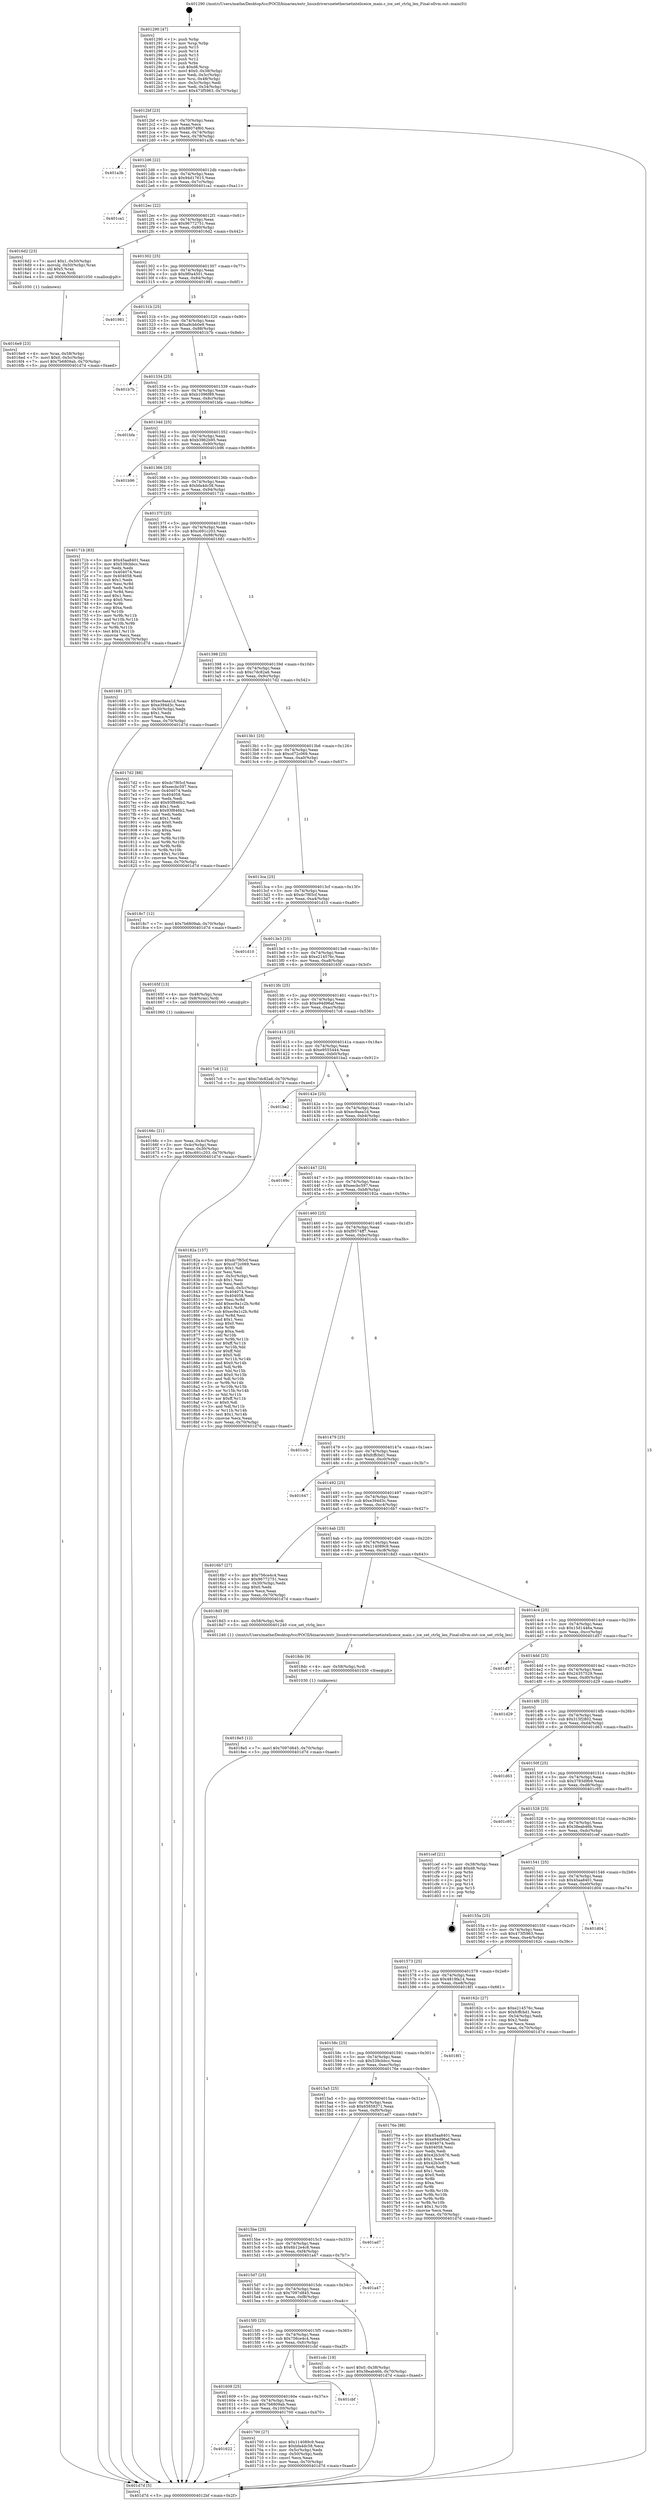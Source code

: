 digraph "0x401290" {
  label = "0x401290 (/mnt/c/Users/mathe/Desktop/tcc/POCII/binaries/extr_linuxdriversnetethernetinteliceice_main.c_ice_set_ctrlq_len_Final-ollvm.out::main(0))"
  labelloc = "t"
  node[shape=record]

  Entry [label="",width=0.3,height=0.3,shape=circle,fillcolor=black,style=filled]
  "0x4012bf" [label="{
     0x4012bf [23]\l
     | [instrs]\l
     &nbsp;&nbsp;0x4012bf \<+3\>: mov -0x70(%rbp),%eax\l
     &nbsp;&nbsp;0x4012c2 \<+2\>: mov %eax,%ecx\l
     &nbsp;&nbsp;0x4012c4 \<+6\>: sub $0x88074f60,%ecx\l
     &nbsp;&nbsp;0x4012ca \<+3\>: mov %eax,-0x74(%rbp)\l
     &nbsp;&nbsp;0x4012cd \<+3\>: mov %ecx,-0x78(%rbp)\l
     &nbsp;&nbsp;0x4012d0 \<+6\>: je 0000000000401a3b \<main+0x7ab\>\l
  }"]
  "0x401a3b" [label="{
     0x401a3b\l
  }", style=dashed]
  "0x4012d6" [label="{
     0x4012d6 [22]\l
     | [instrs]\l
     &nbsp;&nbsp;0x4012d6 \<+5\>: jmp 00000000004012db \<main+0x4b\>\l
     &nbsp;&nbsp;0x4012db \<+3\>: mov -0x74(%rbp),%eax\l
     &nbsp;&nbsp;0x4012de \<+5\>: sub $0x94d17615,%eax\l
     &nbsp;&nbsp;0x4012e3 \<+3\>: mov %eax,-0x7c(%rbp)\l
     &nbsp;&nbsp;0x4012e6 \<+6\>: je 0000000000401ca1 \<main+0xa11\>\l
  }"]
  Exit [label="",width=0.3,height=0.3,shape=circle,fillcolor=black,style=filled,peripheries=2]
  "0x401ca1" [label="{
     0x401ca1\l
  }", style=dashed]
  "0x4012ec" [label="{
     0x4012ec [22]\l
     | [instrs]\l
     &nbsp;&nbsp;0x4012ec \<+5\>: jmp 00000000004012f1 \<main+0x61\>\l
     &nbsp;&nbsp;0x4012f1 \<+3\>: mov -0x74(%rbp),%eax\l
     &nbsp;&nbsp;0x4012f4 \<+5\>: sub $0x96772751,%eax\l
     &nbsp;&nbsp;0x4012f9 \<+3\>: mov %eax,-0x80(%rbp)\l
     &nbsp;&nbsp;0x4012fc \<+6\>: je 00000000004016d2 \<main+0x442\>\l
  }"]
  "0x4018e5" [label="{
     0x4018e5 [12]\l
     | [instrs]\l
     &nbsp;&nbsp;0x4018e5 \<+7\>: movl $0x7097d845,-0x70(%rbp)\l
     &nbsp;&nbsp;0x4018ec \<+5\>: jmp 0000000000401d7d \<main+0xaed\>\l
  }"]
  "0x4016d2" [label="{
     0x4016d2 [23]\l
     | [instrs]\l
     &nbsp;&nbsp;0x4016d2 \<+7\>: movl $0x1,-0x50(%rbp)\l
     &nbsp;&nbsp;0x4016d9 \<+4\>: movslq -0x50(%rbp),%rax\l
     &nbsp;&nbsp;0x4016dd \<+4\>: shl $0x5,%rax\l
     &nbsp;&nbsp;0x4016e1 \<+3\>: mov %rax,%rdi\l
     &nbsp;&nbsp;0x4016e4 \<+5\>: call 0000000000401050 \<malloc@plt\>\l
     | [calls]\l
     &nbsp;&nbsp;0x401050 \{1\} (unknown)\l
  }"]
  "0x401302" [label="{
     0x401302 [25]\l
     | [instrs]\l
     &nbsp;&nbsp;0x401302 \<+5\>: jmp 0000000000401307 \<main+0x77\>\l
     &nbsp;&nbsp;0x401307 \<+3\>: mov -0x74(%rbp),%eax\l
     &nbsp;&nbsp;0x40130a \<+5\>: sub $0x9f0a4501,%eax\l
     &nbsp;&nbsp;0x40130f \<+6\>: mov %eax,-0x84(%rbp)\l
     &nbsp;&nbsp;0x401315 \<+6\>: je 0000000000401981 \<main+0x6f1\>\l
  }"]
  "0x4018dc" [label="{
     0x4018dc [9]\l
     | [instrs]\l
     &nbsp;&nbsp;0x4018dc \<+4\>: mov -0x58(%rbp),%rdi\l
     &nbsp;&nbsp;0x4018e0 \<+5\>: call 0000000000401030 \<free@plt\>\l
     | [calls]\l
     &nbsp;&nbsp;0x401030 \{1\} (unknown)\l
  }"]
  "0x401981" [label="{
     0x401981\l
  }", style=dashed]
  "0x40131b" [label="{
     0x40131b [25]\l
     | [instrs]\l
     &nbsp;&nbsp;0x40131b \<+5\>: jmp 0000000000401320 \<main+0x90\>\l
     &nbsp;&nbsp;0x401320 \<+3\>: mov -0x74(%rbp),%eax\l
     &nbsp;&nbsp;0x401323 \<+5\>: sub $0xa9cbb0e9,%eax\l
     &nbsp;&nbsp;0x401328 \<+6\>: mov %eax,-0x88(%rbp)\l
     &nbsp;&nbsp;0x40132e \<+6\>: je 0000000000401b7b \<main+0x8eb\>\l
  }"]
  "0x401622" [label="{
     0x401622\l
  }", style=dashed]
  "0x401b7b" [label="{
     0x401b7b\l
  }", style=dashed]
  "0x401334" [label="{
     0x401334 [25]\l
     | [instrs]\l
     &nbsp;&nbsp;0x401334 \<+5\>: jmp 0000000000401339 \<main+0xa9\>\l
     &nbsp;&nbsp;0x401339 \<+3\>: mov -0x74(%rbp),%eax\l
     &nbsp;&nbsp;0x40133c \<+5\>: sub $0xb1096f89,%eax\l
     &nbsp;&nbsp;0x401341 \<+6\>: mov %eax,-0x8c(%rbp)\l
     &nbsp;&nbsp;0x401347 \<+6\>: je 0000000000401bfa \<main+0x96a\>\l
  }"]
  "0x401700" [label="{
     0x401700 [27]\l
     | [instrs]\l
     &nbsp;&nbsp;0x401700 \<+5\>: mov $0x114089c9,%eax\l
     &nbsp;&nbsp;0x401705 \<+5\>: mov $0xbfa4dc58,%ecx\l
     &nbsp;&nbsp;0x40170a \<+3\>: mov -0x5c(%rbp),%edx\l
     &nbsp;&nbsp;0x40170d \<+3\>: cmp -0x50(%rbp),%edx\l
     &nbsp;&nbsp;0x401710 \<+3\>: cmovl %ecx,%eax\l
     &nbsp;&nbsp;0x401713 \<+3\>: mov %eax,-0x70(%rbp)\l
     &nbsp;&nbsp;0x401716 \<+5\>: jmp 0000000000401d7d \<main+0xaed\>\l
  }"]
  "0x401bfa" [label="{
     0x401bfa\l
  }", style=dashed]
  "0x40134d" [label="{
     0x40134d [25]\l
     | [instrs]\l
     &nbsp;&nbsp;0x40134d \<+5\>: jmp 0000000000401352 \<main+0xc2\>\l
     &nbsp;&nbsp;0x401352 \<+3\>: mov -0x74(%rbp),%eax\l
     &nbsp;&nbsp;0x401355 \<+5\>: sub $0xb3962b95,%eax\l
     &nbsp;&nbsp;0x40135a \<+6\>: mov %eax,-0x90(%rbp)\l
     &nbsp;&nbsp;0x401360 \<+6\>: je 0000000000401b96 \<main+0x906\>\l
  }"]
  "0x401609" [label="{
     0x401609 [25]\l
     | [instrs]\l
     &nbsp;&nbsp;0x401609 \<+5\>: jmp 000000000040160e \<main+0x37e\>\l
     &nbsp;&nbsp;0x40160e \<+3\>: mov -0x74(%rbp),%eax\l
     &nbsp;&nbsp;0x401611 \<+5\>: sub $0x7b6809ab,%eax\l
     &nbsp;&nbsp;0x401616 \<+6\>: mov %eax,-0x100(%rbp)\l
     &nbsp;&nbsp;0x40161c \<+6\>: je 0000000000401700 \<main+0x470\>\l
  }"]
  "0x401b96" [label="{
     0x401b96\l
  }", style=dashed]
  "0x401366" [label="{
     0x401366 [25]\l
     | [instrs]\l
     &nbsp;&nbsp;0x401366 \<+5\>: jmp 000000000040136b \<main+0xdb\>\l
     &nbsp;&nbsp;0x40136b \<+3\>: mov -0x74(%rbp),%eax\l
     &nbsp;&nbsp;0x40136e \<+5\>: sub $0xbfa4dc58,%eax\l
     &nbsp;&nbsp;0x401373 \<+6\>: mov %eax,-0x94(%rbp)\l
     &nbsp;&nbsp;0x401379 \<+6\>: je 000000000040171b \<main+0x48b\>\l
  }"]
  "0x401cbf" [label="{
     0x401cbf\l
  }", style=dashed]
  "0x40171b" [label="{
     0x40171b [83]\l
     | [instrs]\l
     &nbsp;&nbsp;0x40171b \<+5\>: mov $0x45aa8401,%eax\l
     &nbsp;&nbsp;0x401720 \<+5\>: mov $0x539cbbcc,%ecx\l
     &nbsp;&nbsp;0x401725 \<+2\>: xor %edx,%edx\l
     &nbsp;&nbsp;0x401727 \<+7\>: mov 0x404074,%esi\l
     &nbsp;&nbsp;0x40172e \<+7\>: mov 0x404058,%edi\l
     &nbsp;&nbsp;0x401735 \<+3\>: sub $0x1,%edx\l
     &nbsp;&nbsp;0x401738 \<+3\>: mov %esi,%r8d\l
     &nbsp;&nbsp;0x40173b \<+3\>: add %edx,%r8d\l
     &nbsp;&nbsp;0x40173e \<+4\>: imul %r8d,%esi\l
     &nbsp;&nbsp;0x401742 \<+3\>: and $0x1,%esi\l
     &nbsp;&nbsp;0x401745 \<+3\>: cmp $0x0,%esi\l
     &nbsp;&nbsp;0x401748 \<+4\>: sete %r9b\l
     &nbsp;&nbsp;0x40174c \<+3\>: cmp $0xa,%edi\l
     &nbsp;&nbsp;0x40174f \<+4\>: setl %r10b\l
     &nbsp;&nbsp;0x401753 \<+3\>: mov %r9b,%r11b\l
     &nbsp;&nbsp;0x401756 \<+3\>: and %r10b,%r11b\l
     &nbsp;&nbsp;0x401759 \<+3\>: xor %r10b,%r9b\l
     &nbsp;&nbsp;0x40175c \<+3\>: or %r9b,%r11b\l
     &nbsp;&nbsp;0x40175f \<+4\>: test $0x1,%r11b\l
     &nbsp;&nbsp;0x401763 \<+3\>: cmovne %ecx,%eax\l
     &nbsp;&nbsp;0x401766 \<+3\>: mov %eax,-0x70(%rbp)\l
     &nbsp;&nbsp;0x401769 \<+5\>: jmp 0000000000401d7d \<main+0xaed\>\l
  }"]
  "0x40137f" [label="{
     0x40137f [25]\l
     | [instrs]\l
     &nbsp;&nbsp;0x40137f \<+5\>: jmp 0000000000401384 \<main+0xf4\>\l
     &nbsp;&nbsp;0x401384 \<+3\>: mov -0x74(%rbp),%eax\l
     &nbsp;&nbsp;0x401387 \<+5\>: sub $0xc691c203,%eax\l
     &nbsp;&nbsp;0x40138c \<+6\>: mov %eax,-0x98(%rbp)\l
     &nbsp;&nbsp;0x401392 \<+6\>: je 0000000000401681 \<main+0x3f1\>\l
  }"]
  "0x4015f0" [label="{
     0x4015f0 [25]\l
     | [instrs]\l
     &nbsp;&nbsp;0x4015f0 \<+5\>: jmp 00000000004015f5 \<main+0x365\>\l
     &nbsp;&nbsp;0x4015f5 \<+3\>: mov -0x74(%rbp),%eax\l
     &nbsp;&nbsp;0x4015f8 \<+5\>: sub $0x756ce4c4,%eax\l
     &nbsp;&nbsp;0x4015fd \<+6\>: mov %eax,-0xfc(%rbp)\l
     &nbsp;&nbsp;0x401603 \<+6\>: je 0000000000401cbf \<main+0xa2f\>\l
  }"]
  "0x401681" [label="{
     0x401681 [27]\l
     | [instrs]\l
     &nbsp;&nbsp;0x401681 \<+5\>: mov $0xec9aea1d,%eax\l
     &nbsp;&nbsp;0x401686 \<+5\>: mov $0xe394d3c,%ecx\l
     &nbsp;&nbsp;0x40168b \<+3\>: mov -0x30(%rbp),%edx\l
     &nbsp;&nbsp;0x40168e \<+3\>: cmp $0x1,%edx\l
     &nbsp;&nbsp;0x401691 \<+3\>: cmovl %ecx,%eax\l
     &nbsp;&nbsp;0x401694 \<+3\>: mov %eax,-0x70(%rbp)\l
     &nbsp;&nbsp;0x401697 \<+5\>: jmp 0000000000401d7d \<main+0xaed\>\l
  }"]
  "0x401398" [label="{
     0x401398 [25]\l
     | [instrs]\l
     &nbsp;&nbsp;0x401398 \<+5\>: jmp 000000000040139d \<main+0x10d\>\l
     &nbsp;&nbsp;0x40139d \<+3\>: mov -0x74(%rbp),%eax\l
     &nbsp;&nbsp;0x4013a0 \<+5\>: sub $0xc7dc82a6,%eax\l
     &nbsp;&nbsp;0x4013a5 \<+6\>: mov %eax,-0x9c(%rbp)\l
     &nbsp;&nbsp;0x4013ab \<+6\>: je 00000000004017d2 \<main+0x542\>\l
  }"]
  "0x401cdc" [label="{
     0x401cdc [19]\l
     | [instrs]\l
     &nbsp;&nbsp;0x401cdc \<+7\>: movl $0x0,-0x38(%rbp)\l
     &nbsp;&nbsp;0x401ce3 \<+7\>: movl $0x38eab46b,-0x70(%rbp)\l
     &nbsp;&nbsp;0x401cea \<+5\>: jmp 0000000000401d7d \<main+0xaed\>\l
  }"]
  "0x4017d2" [label="{
     0x4017d2 [88]\l
     | [instrs]\l
     &nbsp;&nbsp;0x4017d2 \<+5\>: mov $0xdc7f65cf,%eax\l
     &nbsp;&nbsp;0x4017d7 \<+5\>: mov $0xeecbc597,%ecx\l
     &nbsp;&nbsp;0x4017dc \<+7\>: mov 0x404074,%edx\l
     &nbsp;&nbsp;0x4017e3 \<+7\>: mov 0x404058,%esi\l
     &nbsp;&nbsp;0x4017ea \<+2\>: mov %edx,%edi\l
     &nbsp;&nbsp;0x4017ec \<+6\>: add $0x93f846b2,%edi\l
     &nbsp;&nbsp;0x4017f2 \<+3\>: sub $0x1,%edi\l
     &nbsp;&nbsp;0x4017f5 \<+6\>: sub $0x93f846b2,%edi\l
     &nbsp;&nbsp;0x4017fb \<+3\>: imul %edi,%edx\l
     &nbsp;&nbsp;0x4017fe \<+3\>: and $0x1,%edx\l
     &nbsp;&nbsp;0x401801 \<+3\>: cmp $0x0,%edx\l
     &nbsp;&nbsp;0x401804 \<+4\>: sete %r8b\l
     &nbsp;&nbsp;0x401808 \<+3\>: cmp $0xa,%esi\l
     &nbsp;&nbsp;0x40180b \<+4\>: setl %r9b\l
     &nbsp;&nbsp;0x40180f \<+3\>: mov %r8b,%r10b\l
     &nbsp;&nbsp;0x401812 \<+3\>: and %r9b,%r10b\l
     &nbsp;&nbsp;0x401815 \<+3\>: xor %r9b,%r8b\l
     &nbsp;&nbsp;0x401818 \<+3\>: or %r8b,%r10b\l
     &nbsp;&nbsp;0x40181b \<+4\>: test $0x1,%r10b\l
     &nbsp;&nbsp;0x40181f \<+3\>: cmovne %ecx,%eax\l
     &nbsp;&nbsp;0x401822 \<+3\>: mov %eax,-0x70(%rbp)\l
     &nbsp;&nbsp;0x401825 \<+5\>: jmp 0000000000401d7d \<main+0xaed\>\l
  }"]
  "0x4013b1" [label="{
     0x4013b1 [25]\l
     | [instrs]\l
     &nbsp;&nbsp;0x4013b1 \<+5\>: jmp 00000000004013b6 \<main+0x126\>\l
     &nbsp;&nbsp;0x4013b6 \<+3\>: mov -0x74(%rbp),%eax\l
     &nbsp;&nbsp;0x4013b9 \<+5\>: sub $0xcd72c069,%eax\l
     &nbsp;&nbsp;0x4013be \<+6\>: mov %eax,-0xa0(%rbp)\l
     &nbsp;&nbsp;0x4013c4 \<+6\>: je 00000000004018c7 \<main+0x637\>\l
  }"]
  "0x4015d7" [label="{
     0x4015d7 [25]\l
     | [instrs]\l
     &nbsp;&nbsp;0x4015d7 \<+5\>: jmp 00000000004015dc \<main+0x34c\>\l
     &nbsp;&nbsp;0x4015dc \<+3\>: mov -0x74(%rbp),%eax\l
     &nbsp;&nbsp;0x4015df \<+5\>: sub $0x7097d845,%eax\l
     &nbsp;&nbsp;0x4015e4 \<+6\>: mov %eax,-0xf8(%rbp)\l
     &nbsp;&nbsp;0x4015ea \<+6\>: je 0000000000401cdc \<main+0xa4c\>\l
  }"]
  "0x4018c7" [label="{
     0x4018c7 [12]\l
     | [instrs]\l
     &nbsp;&nbsp;0x4018c7 \<+7\>: movl $0x7b6809ab,-0x70(%rbp)\l
     &nbsp;&nbsp;0x4018ce \<+5\>: jmp 0000000000401d7d \<main+0xaed\>\l
  }"]
  "0x4013ca" [label="{
     0x4013ca [25]\l
     | [instrs]\l
     &nbsp;&nbsp;0x4013ca \<+5\>: jmp 00000000004013cf \<main+0x13f\>\l
     &nbsp;&nbsp;0x4013cf \<+3\>: mov -0x74(%rbp),%eax\l
     &nbsp;&nbsp;0x4013d2 \<+5\>: sub $0xdc7f65cf,%eax\l
     &nbsp;&nbsp;0x4013d7 \<+6\>: mov %eax,-0xa4(%rbp)\l
     &nbsp;&nbsp;0x4013dd \<+6\>: je 0000000000401d10 \<main+0xa80\>\l
  }"]
  "0x401a47" [label="{
     0x401a47\l
  }", style=dashed]
  "0x401d10" [label="{
     0x401d10\l
  }", style=dashed]
  "0x4013e3" [label="{
     0x4013e3 [25]\l
     | [instrs]\l
     &nbsp;&nbsp;0x4013e3 \<+5\>: jmp 00000000004013e8 \<main+0x158\>\l
     &nbsp;&nbsp;0x4013e8 \<+3\>: mov -0x74(%rbp),%eax\l
     &nbsp;&nbsp;0x4013eb \<+5\>: sub $0xe214576c,%eax\l
     &nbsp;&nbsp;0x4013f0 \<+6\>: mov %eax,-0xa8(%rbp)\l
     &nbsp;&nbsp;0x4013f6 \<+6\>: je 000000000040165f \<main+0x3cf\>\l
  }"]
  "0x4015be" [label="{
     0x4015be [25]\l
     | [instrs]\l
     &nbsp;&nbsp;0x4015be \<+5\>: jmp 00000000004015c3 \<main+0x333\>\l
     &nbsp;&nbsp;0x4015c3 \<+3\>: mov -0x74(%rbp),%eax\l
     &nbsp;&nbsp;0x4015c6 \<+5\>: sub $0x6b12e4c8,%eax\l
     &nbsp;&nbsp;0x4015cb \<+6\>: mov %eax,-0xf4(%rbp)\l
     &nbsp;&nbsp;0x4015d1 \<+6\>: je 0000000000401a47 \<main+0x7b7\>\l
  }"]
  "0x40165f" [label="{
     0x40165f [13]\l
     | [instrs]\l
     &nbsp;&nbsp;0x40165f \<+4\>: mov -0x48(%rbp),%rax\l
     &nbsp;&nbsp;0x401663 \<+4\>: mov 0x8(%rax),%rdi\l
     &nbsp;&nbsp;0x401667 \<+5\>: call 0000000000401060 \<atoi@plt\>\l
     | [calls]\l
     &nbsp;&nbsp;0x401060 \{1\} (unknown)\l
  }"]
  "0x4013fc" [label="{
     0x4013fc [25]\l
     | [instrs]\l
     &nbsp;&nbsp;0x4013fc \<+5\>: jmp 0000000000401401 \<main+0x171\>\l
     &nbsp;&nbsp;0x401401 \<+3\>: mov -0x74(%rbp),%eax\l
     &nbsp;&nbsp;0x401404 \<+5\>: sub $0xe94d96af,%eax\l
     &nbsp;&nbsp;0x401409 \<+6\>: mov %eax,-0xac(%rbp)\l
     &nbsp;&nbsp;0x40140f \<+6\>: je 00000000004017c6 \<main+0x536\>\l
  }"]
  "0x401ad7" [label="{
     0x401ad7\l
  }", style=dashed]
  "0x4017c6" [label="{
     0x4017c6 [12]\l
     | [instrs]\l
     &nbsp;&nbsp;0x4017c6 \<+7\>: movl $0xc7dc82a6,-0x70(%rbp)\l
     &nbsp;&nbsp;0x4017cd \<+5\>: jmp 0000000000401d7d \<main+0xaed\>\l
  }"]
  "0x401415" [label="{
     0x401415 [25]\l
     | [instrs]\l
     &nbsp;&nbsp;0x401415 \<+5\>: jmp 000000000040141a \<main+0x18a\>\l
     &nbsp;&nbsp;0x40141a \<+3\>: mov -0x74(%rbp),%eax\l
     &nbsp;&nbsp;0x40141d \<+5\>: sub $0xe9555444,%eax\l
     &nbsp;&nbsp;0x401422 \<+6\>: mov %eax,-0xb0(%rbp)\l
     &nbsp;&nbsp;0x401428 \<+6\>: je 0000000000401ba2 \<main+0x912\>\l
  }"]
  "0x4015a5" [label="{
     0x4015a5 [25]\l
     | [instrs]\l
     &nbsp;&nbsp;0x4015a5 \<+5\>: jmp 00000000004015aa \<main+0x31a\>\l
     &nbsp;&nbsp;0x4015aa \<+3\>: mov -0x74(%rbp),%eax\l
     &nbsp;&nbsp;0x4015ad \<+5\>: sub $0x65858371,%eax\l
     &nbsp;&nbsp;0x4015b2 \<+6\>: mov %eax,-0xf0(%rbp)\l
     &nbsp;&nbsp;0x4015b8 \<+6\>: je 0000000000401ad7 \<main+0x847\>\l
  }"]
  "0x401ba2" [label="{
     0x401ba2\l
  }", style=dashed]
  "0x40142e" [label="{
     0x40142e [25]\l
     | [instrs]\l
     &nbsp;&nbsp;0x40142e \<+5\>: jmp 0000000000401433 \<main+0x1a3\>\l
     &nbsp;&nbsp;0x401433 \<+3\>: mov -0x74(%rbp),%eax\l
     &nbsp;&nbsp;0x401436 \<+5\>: sub $0xec9aea1d,%eax\l
     &nbsp;&nbsp;0x40143b \<+6\>: mov %eax,-0xb4(%rbp)\l
     &nbsp;&nbsp;0x401441 \<+6\>: je 000000000040169c \<main+0x40c\>\l
  }"]
  "0x40176e" [label="{
     0x40176e [88]\l
     | [instrs]\l
     &nbsp;&nbsp;0x40176e \<+5\>: mov $0x45aa8401,%eax\l
     &nbsp;&nbsp;0x401773 \<+5\>: mov $0xe94d96af,%ecx\l
     &nbsp;&nbsp;0x401778 \<+7\>: mov 0x404074,%edx\l
     &nbsp;&nbsp;0x40177f \<+7\>: mov 0x404058,%esi\l
     &nbsp;&nbsp;0x401786 \<+2\>: mov %edx,%edi\l
     &nbsp;&nbsp;0x401788 \<+6\>: add $0x42b3c676,%edi\l
     &nbsp;&nbsp;0x40178e \<+3\>: sub $0x1,%edi\l
     &nbsp;&nbsp;0x401791 \<+6\>: sub $0x42b3c676,%edi\l
     &nbsp;&nbsp;0x401797 \<+3\>: imul %edi,%edx\l
     &nbsp;&nbsp;0x40179a \<+3\>: and $0x1,%edx\l
     &nbsp;&nbsp;0x40179d \<+3\>: cmp $0x0,%edx\l
     &nbsp;&nbsp;0x4017a0 \<+4\>: sete %r8b\l
     &nbsp;&nbsp;0x4017a4 \<+3\>: cmp $0xa,%esi\l
     &nbsp;&nbsp;0x4017a7 \<+4\>: setl %r9b\l
     &nbsp;&nbsp;0x4017ab \<+3\>: mov %r8b,%r10b\l
     &nbsp;&nbsp;0x4017ae \<+3\>: and %r9b,%r10b\l
     &nbsp;&nbsp;0x4017b1 \<+3\>: xor %r9b,%r8b\l
     &nbsp;&nbsp;0x4017b4 \<+3\>: or %r8b,%r10b\l
     &nbsp;&nbsp;0x4017b7 \<+4\>: test $0x1,%r10b\l
     &nbsp;&nbsp;0x4017bb \<+3\>: cmovne %ecx,%eax\l
     &nbsp;&nbsp;0x4017be \<+3\>: mov %eax,-0x70(%rbp)\l
     &nbsp;&nbsp;0x4017c1 \<+5\>: jmp 0000000000401d7d \<main+0xaed\>\l
  }"]
  "0x40169c" [label="{
     0x40169c\l
  }", style=dashed]
  "0x401447" [label="{
     0x401447 [25]\l
     | [instrs]\l
     &nbsp;&nbsp;0x401447 \<+5\>: jmp 000000000040144c \<main+0x1bc\>\l
     &nbsp;&nbsp;0x40144c \<+3\>: mov -0x74(%rbp),%eax\l
     &nbsp;&nbsp;0x40144f \<+5\>: sub $0xeecbc597,%eax\l
     &nbsp;&nbsp;0x401454 \<+6\>: mov %eax,-0xb8(%rbp)\l
     &nbsp;&nbsp;0x40145a \<+6\>: je 000000000040182a \<main+0x59a\>\l
  }"]
  "0x40158c" [label="{
     0x40158c [25]\l
     | [instrs]\l
     &nbsp;&nbsp;0x40158c \<+5\>: jmp 0000000000401591 \<main+0x301\>\l
     &nbsp;&nbsp;0x401591 \<+3\>: mov -0x74(%rbp),%eax\l
     &nbsp;&nbsp;0x401594 \<+5\>: sub $0x539cbbcc,%eax\l
     &nbsp;&nbsp;0x401599 \<+6\>: mov %eax,-0xec(%rbp)\l
     &nbsp;&nbsp;0x40159f \<+6\>: je 000000000040176e \<main+0x4de\>\l
  }"]
  "0x40182a" [label="{
     0x40182a [157]\l
     | [instrs]\l
     &nbsp;&nbsp;0x40182a \<+5\>: mov $0xdc7f65cf,%eax\l
     &nbsp;&nbsp;0x40182f \<+5\>: mov $0xcd72c069,%ecx\l
     &nbsp;&nbsp;0x401834 \<+2\>: mov $0x1,%dl\l
     &nbsp;&nbsp;0x401836 \<+2\>: xor %esi,%esi\l
     &nbsp;&nbsp;0x401838 \<+3\>: mov -0x5c(%rbp),%edi\l
     &nbsp;&nbsp;0x40183b \<+3\>: sub $0x1,%esi\l
     &nbsp;&nbsp;0x40183e \<+2\>: sub %esi,%edi\l
     &nbsp;&nbsp;0x401840 \<+3\>: mov %edi,-0x5c(%rbp)\l
     &nbsp;&nbsp;0x401843 \<+7\>: mov 0x404074,%esi\l
     &nbsp;&nbsp;0x40184a \<+7\>: mov 0x404058,%edi\l
     &nbsp;&nbsp;0x401851 \<+3\>: mov %esi,%r8d\l
     &nbsp;&nbsp;0x401854 \<+7\>: add $0xec9a1c2b,%r8d\l
     &nbsp;&nbsp;0x40185b \<+4\>: sub $0x1,%r8d\l
     &nbsp;&nbsp;0x40185f \<+7\>: sub $0xec9a1c2b,%r8d\l
     &nbsp;&nbsp;0x401866 \<+4\>: imul %r8d,%esi\l
     &nbsp;&nbsp;0x40186a \<+3\>: and $0x1,%esi\l
     &nbsp;&nbsp;0x40186d \<+3\>: cmp $0x0,%esi\l
     &nbsp;&nbsp;0x401870 \<+4\>: sete %r9b\l
     &nbsp;&nbsp;0x401874 \<+3\>: cmp $0xa,%edi\l
     &nbsp;&nbsp;0x401877 \<+4\>: setl %r10b\l
     &nbsp;&nbsp;0x40187b \<+3\>: mov %r9b,%r11b\l
     &nbsp;&nbsp;0x40187e \<+4\>: xor $0xff,%r11b\l
     &nbsp;&nbsp;0x401882 \<+3\>: mov %r10b,%bl\l
     &nbsp;&nbsp;0x401885 \<+3\>: xor $0xff,%bl\l
     &nbsp;&nbsp;0x401888 \<+3\>: xor $0x0,%dl\l
     &nbsp;&nbsp;0x40188b \<+3\>: mov %r11b,%r14b\l
     &nbsp;&nbsp;0x40188e \<+4\>: and $0x0,%r14b\l
     &nbsp;&nbsp;0x401892 \<+3\>: and %dl,%r9b\l
     &nbsp;&nbsp;0x401895 \<+3\>: mov %bl,%r15b\l
     &nbsp;&nbsp;0x401898 \<+4\>: and $0x0,%r15b\l
     &nbsp;&nbsp;0x40189c \<+3\>: and %dl,%r10b\l
     &nbsp;&nbsp;0x40189f \<+3\>: or %r9b,%r14b\l
     &nbsp;&nbsp;0x4018a2 \<+3\>: or %r10b,%r15b\l
     &nbsp;&nbsp;0x4018a5 \<+3\>: xor %r15b,%r14b\l
     &nbsp;&nbsp;0x4018a8 \<+3\>: or %bl,%r11b\l
     &nbsp;&nbsp;0x4018ab \<+4\>: xor $0xff,%r11b\l
     &nbsp;&nbsp;0x4018af \<+3\>: or $0x0,%dl\l
     &nbsp;&nbsp;0x4018b2 \<+3\>: and %dl,%r11b\l
     &nbsp;&nbsp;0x4018b5 \<+3\>: or %r11b,%r14b\l
     &nbsp;&nbsp;0x4018b8 \<+4\>: test $0x1,%r14b\l
     &nbsp;&nbsp;0x4018bc \<+3\>: cmovne %ecx,%eax\l
     &nbsp;&nbsp;0x4018bf \<+3\>: mov %eax,-0x70(%rbp)\l
     &nbsp;&nbsp;0x4018c2 \<+5\>: jmp 0000000000401d7d \<main+0xaed\>\l
  }"]
  "0x401460" [label="{
     0x401460 [25]\l
     | [instrs]\l
     &nbsp;&nbsp;0x401460 \<+5\>: jmp 0000000000401465 \<main+0x1d5\>\l
     &nbsp;&nbsp;0x401465 \<+3\>: mov -0x74(%rbp),%eax\l
     &nbsp;&nbsp;0x401468 \<+5\>: sub $0xf9574ff7,%eax\l
     &nbsp;&nbsp;0x40146d \<+6\>: mov %eax,-0xbc(%rbp)\l
     &nbsp;&nbsp;0x401473 \<+6\>: je 0000000000401ccb \<main+0xa3b\>\l
  }"]
  "0x4018f1" [label="{
     0x4018f1\l
  }", style=dashed]
  "0x401ccb" [label="{
     0x401ccb\l
  }", style=dashed]
  "0x401479" [label="{
     0x401479 [25]\l
     | [instrs]\l
     &nbsp;&nbsp;0x401479 \<+5\>: jmp 000000000040147e \<main+0x1ee\>\l
     &nbsp;&nbsp;0x40147e \<+3\>: mov -0x74(%rbp),%eax\l
     &nbsp;&nbsp;0x401481 \<+5\>: sub $0xfcffcbd1,%eax\l
     &nbsp;&nbsp;0x401486 \<+6\>: mov %eax,-0xc0(%rbp)\l
     &nbsp;&nbsp;0x40148c \<+6\>: je 0000000000401647 \<main+0x3b7\>\l
  }"]
  "0x4016e9" [label="{
     0x4016e9 [23]\l
     | [instrs]\l
     &nbsp;&nbsp;0x4016e9 \<+4\>: mov %rax,-0x58(%rbp)\l
     &nbsp;&nbsp;0x4016ed \<+7\>: movl $0x0,-0x5c(%rbp)\l
     &nbsp;&nbsp;0x4016f4 \<+7\>: movl $0x7b6809ab,-0x70(%rbp)\l
     &nbsp;&nbsp;0x4016fb \<+5\>: jmp 0000000000401d7d \<main+0xaed\>\l
  }"]
  "0x401647" [label="{
     0x401647\l
  }", style=dashed]
  "0x401492" [label="{
     0x401492 [25]\l
     | [instrs]\l
     &nbsp;&nbsp;0x401492 \<+5\>: jmp 0000000000401497 \<main+0x207\>\l
     &nbsp;&nbsp;0x401497 \<+3\>: mov -0x74(%rbp),%eax\l
     &nbsp;&nbsp;0x40149a \<+5\>: sub $0xe394d3c,%eax\l
     &nbsp;&nbsp;0x40149f \<+6\>: mov %eax,-0xc4(%rbp)\l
     &nbsp;&nbsp;0x4014a5 \<+6\>: je 00000000004016b7 \<main+0x427\>\l
  }"]
  "0x40166c" [label="{
     0x40166c [21]\l
     | [instrs]\l
     &nbsp;&nbsp;0x40166c \<+3\>: mov %eax,-0x4c(%rbp)\l
     &nbsp;&nbsp;0x40166f \<+3\>: mov -0x4c(%rbp),%eax\l
     &nbsp;&nbsp;0x401672 \<+3\>: mov %eax,-0x30(%rbp)\l
     &nbsp;&nbsp;0x401675 \<+7\>: movl $0xc691c203,-0x70(%rbp)\l
     &nbsp;&nbsp;0x40167c \<+5\>: jmp 0000000000401d7d \<main+0xaed\>\l
  }"]
  "0x4016b7" [label="{
     0x4016b7 [27]\l
     | [instrs]\l
     &nbsp;&nbsp;0x4016b7 \<+5\>: mov $0x756ce4c4,%eax\l
     &nbsp;&nbsp;0x4016bc \<+5\>: mov $0x96772751,%ecx\l
     &nbsp;&nbsp;0x4016c1 \<+3\>: mov -0x30(%rbp),%edx\l
     &nbsp;&nbsp;0x4016c4 \<+3\>: cmp $0x0,%edx\l
     &nbsp;&nbsp;0x4016c7 \<+3\>: cmove %ecx,%eax\l
     &nbsp;&nbsp;0x4016ca \<+3\>: mov %eax,-0x70(%rbp)\l
     &nbsp;&nbsp;0x4016cd \<+5\>: jmp 0000000000401d7d \<main+0xaed\>\l
  }"]
  "0x4014ab" [label="{
     0x4014ab [25]\l
     | [instrs]\l
     &nbsp;&nbsp;0x4014ab \<+5\>: jmp 00000000004014b0 \<main+0x220\>\l
     &nbsp;&nbsp;0x4014b0 \<+3\>: mov -0x74(%rbp),%eax\l
     &nbsp;&nbsp;0x4014b3 \<+5\>: sub $0x114089c9,%eax\l
     &nbsp;&nbsp;0x4014b8 \<+6\>: mov %eax,-0xc8(%rbp)\l
     &nbsp;&nbsp;0x4014be \<+6\>: je 00000000004018d3 \<main+0x643\>\l
  }"]
  "0x401290" [label="{
     0x401290 [47]\l
     | [instrs]\l
     &nbsp;&nbsp;0x401290 \<+1\>: push %rbp\l
     &nbsp;&nbsp;0x401291 \<+3\>: mov %rsp,%rbp\l
     &nbsp;&nbsp;0x401294 \<+2\>: push %r15\l
     &nbsp;&nbsp;0x401296 \<+2\>: push %r14\l
     &nbsp;&nbsp;0x401298 \<+2\>: push %r13\l
     &nbsp;&nbsp;0x40129a \<+2\>: push %r12\l
     &nbsp;&nbsp;0x40129c \<+1\>: push %rbx\l
     &nbsp;&nbsp;0x40129d \<+7\>: sub $0xd8,%rsp\l
     &nbsp;&nbsp;0x4012a4 \<+7\>: movl $0x0,-0x38(%rbp)\l
     &nbsp;&nbsp;0x4012ab \<+3\>: mov %edi,-0x3c(%rbp)\l
     &nbsp;&nbsp;0x4012ae \<+4\>: mov %rsi,-0x48(%rbp)\l
     &nbsp;&nbsp;0x4012b2 \<+3\>: mov -0x3c(%rbp),%edi\l
     &nbsp;&nbsp;0x4012b5 \<+3\>: mov %edi,-0x34(%rbp)\l
     &nbsp;&nbsp;0x4012b8 \<+7\>: movl $0x473f5963,-0x70(%rbp)\l
  }"]
  "0x4018d3" [label="{
     0x4018d3 [9]\l
     | [instrs]\l
     &nbsp;&nbsp;0x4018d3 \<+4\>: mov -0x58(%rbp),%rdi\l
     &nbsp;&nbsp;0x4018d7 \<+5\>: call 0000000000401240 \<ice_set_ctrlq_len\>\l
     | [calls]\l
     &nbsp;&nbsp;0x401240 \{1\} (/mnt/c/Users/mathe/Desktop/tcc/POCII/binaries/extr_linuxdriversnetethernetinteliceice_main.c_ice_set_ctrlq_len_Final-ollvm.out::ice_set_ctrlq_len)\l
  }"]
  "0x4014c4" [label="{
     0x4014c4 [25]\l
     | [instrs]\l
     &nbsp;&nbsp;0x4014c4 \<+5\>: jmp 00000000004014c9 \<main+0x239\>\l
     &nbsp;&nbsp;0x4014c9 \<+3\>: mov -0x74(%rbp),%eax\l
     &nbsp;&nbsp;0x4014cc \<+5\>: sub $0x15d1446a,%eax\l
     &nbsp;&nbsp;0x4014d1 \<+6\>: mov %eax,-0xcc(%rbp)\l
     &nbsp;&nbsp;0x4014d7 \<+6\>: je 0000000000401d57 \<main+0xac7\>\l
  }"]
  "0x401d7d" [label="{
     0x401d7d [5]\l
     | [instrs]\l
     &nbsp;&nbsp;0x401d7d \<+5\>: jmp 00000000004012bf \<main+0x2f\>\l
  }"]
  "0x401d57" [label="{
     0x401d57\l
  }", style=dashed]
  "0x4014dd" [label="{
     0x4014dd [25]\l
     | [instrs]\l
     &nbsp;&nbsp;0x4014dd \<+5\>: jmp 00000000004014e2 \<main+0x252\>\l
     &nbsp;&nbsp;0x4014e2 \<+3\>: mov -0x74(%rbp),%eax\l
     &nbsp;&nbsp;0x4014e5 \<+5\>: sub $0x24357529,%eax\l
     &nbsp;&nbsp;0x4014ea \<+6\>: mov %eax,-0xd0(%rbp)\l
     &nbsp;&nbsp;0x4014f0 \<+6\>: je 0000000000401d29 \<main+0xa99\>\l
  }"]
  "0x401573" [label="{
     0x401573 [25]\l
     | [instrs]\l
     &nbsp;&nbsp;0x401573 \<+5\>: jmp 0000000000401578 \<main+0x2e8\>\l
     &nbsp;&nbsp;0x401578 \<+3\>: mov -0x74(%rbp),%eax\l
     &nbsp;&nbsp;0x40157b \<+5\>: sub $0x4819fa14,%eax\l
     &nbsp;&nbsp;0x401580 \<+6\>: mov %eax,-0xe8(%rbp)\l
     &nbsp;&nbsp;0x401586 \<+6\>: je 00000000004018f1 \<main+0x661\>\l
  }"]
  "0x401d29" [label="{
     0x401d29\l
  }", style=dashed]
  "0x4014f6" [label="{
     0x4014f6 [25]\l
     | [instrs]\l
     &nbsp;&nbsp;0x4014f6 \<+5\>: jmp 00000000004014fb \<main+0x26b\>\l
     &nbsp;&nbsp;0x4014fb \<+3\>: mov -0x74(%rbp),%eax\l
     &nbsp;&nbsp;0x4014fe \<+5\>: sub $0x315f2802,%eax\l
     &nbsp;&nbsp;0x401503 \<+6\>: mov %eax,-0xd4(%rbp)\l
     &nbsp;&nbsp;0x401509 \<+6\>: je 0000000000401d63 \<main+0xad3\>\l
  }"]
  "0x40162c" [label="{
     0x40162c [27]\l
     | [instrs]\l
     &nbsp;&nbsp;0x40162c \<+5\>: mov $0xe214576c,%eax\l
     &nbsp;&nbsp;0x401631 \<+5\>: mov $0xfcffcbd1,%ecx\l
     &nbsp;&nbsp;0x401636 \<+3\>: mov -0x34(%rbp),%edx\l
     &nbsp;&nbsp;0x401639 \<+3\>: cmp $0x2,%edx\l
     &nbsp;&nbsp;0x40163c \<+3\>: cmovne %ecx,%eax\l
     &nbsp;&nbsp;0x40163f \<+3\>: mov %eax,-0x70(%rbp)\l
     &nbsp;&nbsp;0x401642 \<+5\>: jmp 0000000000401d7d \<main+0xaed\>\l
  }"]
  "0x401d63" [label="{
     0x401d63\l
  }", style=dashed]
  "0x40150f" [label="{
     0x40150f [25]\l
     | [instrs]\l
     &nbsp;&nbsp;0x40150f \<+5\>: jmp 0000000000401514 \<main+0x284\>\l
     &nbsp;&nbsp;0x401514 \<+3\>: mov -0x74(%rbp),%eax\l
     &nbsp;&nbsp;0x401517 \<+5\>: sub $0x3783d9b9,%eax\l
     &nbsp;&nbsp;0x40151c \<+6\>: mov %eax,-0xd8(%rbp)\l
     &nbsp;&nbsp;0x401522 \<+6\>: je 0000000000401c95 \<main+0xa05\>\l
  }"]
  "0x40155a" [label="{
     0x40155a [25]\l
     | [instrs]\l
     &nbsp;&nbsp;0x40155a \<+5\>: jmp 000000000040155f \<main+0x2cf\>\l
     &nbsp;&nbsp;0x40155f \<+3\>: mov -0x74(%rbp),%eax\l
     &nbsp;&nbsp;0x401562 \<+5\>: sub $0x473f5963,%eax\l
     &nbsp;&nbsp;0x401567 \<+6\>: mov %eax,-0xe4(%rbp)\l
     &nbsp;&nbsp;0x40156d \<+6\>: je 000000000040162c \<main+0x39c\>\l
  }"]
  "0x401c95" [label="{
     0x401c95\l
  }", style=dashed]
  "0x401528" [label="{
     0x401528 [25]\l
     | [instrs]\l
     &nbsp;&nbsp;0x401528 \<+5\>: jmp 000000000040152d \<main+0x29d\>\l
     &nbsp;&nbsp;0x40152d \<+3\>: mov -0x74(%rbp),%eax\l
     &nbsp;&nbsp;0x401530 \<+5\>: sub $0x38eab46b,%eax\l
     &nbsp;&nbsp;0x401535 \<+6\>: mov %eax,-0xdc(%rbp)\l
     &nbsp;&nbsp;0x40153b \<+6\>: je 0000000000401cef \<main+0xa5f\>\l
  }"]
  "0x401d04" [label="{
     0x401d04\l
  }", style=dashed]
  "0x401cef" [label="{
     0x401cef [21]\l
     | [instrs]\l
     &nbsp;&nbsp;0x401cef \<+3\>: mov -0x38(%rbp),%eax\l
     &nbsp;&nbsp;0x401cf2 \<+7\>: add $0xd8,%rsp\l
     &nbsp;&nbsp;0x401cf9 \<+1\>: pop %rbx\l
     &nbsp;&nbsp;0x401cfa \<+2\>: pop %r12\l
     &nbsp;&nbsp;0x401cfc \<+2\>: pop %r13\l
     &nbsp;&nbsp;0x401cfe \<+2\>: pop %r14\l
     &nbsp;&nbsp;0x401d00 \<+2\>: pop %r15\l
     &nbsp;&nbsp;0x401d02 \<+1\>: pop %rbp\l
     &nbsp;&nbsp;0x401d03 \<+1\>: ret\l
  }"]
  "0x401541" [label="{
     0x401541 [25]\l
     | [instrs]\l
     &nbsp;&nbsp;0x401541 \<+5\>: jmp 0000000000401546 \<main+0x2b6\>\l
     &nbsp;&nbsp;0x401546 \<+3\>: mov -0x74(%rbp),%eax\l
     &nbsp;&nbsp;0x401549 \<+5\>: sub $0x45aa8401,%eax\l
     &nbsp;&nbsp;0x40154e \<+6\>: mov %eax,-0xe0(%rbp)\l
     &nbsp;&nbsp;0x401554 \<+6\>: je 0000000000401d04 \<main+0xa74\>\l
  }"]
  Entry -> "0x401290" [label=" 1"]
  "0x4012bf" -> "0x401a3b" [label=" 0"]
  "0x4012bf" -> "0x4012d6" [label=" 16"]
  "0x401cef" -> Exit [label=" 1"]
  "0x4012d6" -> "0x401ca1" [label=" 0"]
  "0x4012d6" -> "0x4012ec" [label=" 16"]
  "0x401cdc" -> "0x401d7d" [label=" 1"]
  "0x4012ec" -> "0x4016d2" [label=" 1"]
  "0x4012ec" -> "0x401302" [label=" 15"]
  "0x4018e5" -> "0x401d7d" [label=" 1"]
  "0x401302" -> "0x401981" [label=" 0"]
  "0x401302" -> "0x40131b" [label=" 15"]
  "0x4018dc" -> "0x4018e5" [label=" 1"]
  "0x40131b" -> "0x401b7b" [label=" 0"]
  "0x40131b" -> "0x401334" [label=" 15"]
  "0x4018d3" -> "0x4018dc" [label=" 1"]
  "0x401334" -> "0x401bfa" [label=" 0"]
  "0x401334" -> "0x40134d" [label=" 15"]
  "0x4018c7" -> "0x401d7d" [label=" 1"]
  "0x40134d" -> "0x401b96" [label=" 0"]
  "0x40134d" -> "0x401366" [label=" 15"]
  "0x4017d2" -> "0x401d7d" [label=" 1"]
  "0x401366" -> "0x40171b" [label=" 1"]
  "0x401366" -> "0x40137f" [label=" 14"]
  "0x4017c6" -> "0x401d7d" [label=" 1"]
  "0x40137f" -> "0x401681" [label=" 1"]
  "0x40137f" -> "0x401398" [label=" 13"]
  "0x40171b" -> "0x401d7d" [label=" 1"]
  "0x401398" -> "0x4017d2" [label=" 1"]
  "0x401398" -> "0x4013b1" [label=" 12"]
  "0x401700" -> "0x401d7d" [label=" 2"]
  "0x4013b1" -> "0x4018c7" [label=" 1"]
  "0x4013b1" -> "0x4013ca" [label=" 11"]
  "0x401609" -> "0x401700" [label=" 2"]
  "0x4013ca" -> "0x401d10" [label=" 0"]
  "0x4013ca" -> "0x4013e3" [label=" 11"]
  "0x40182a" -> "0x401d7d" [label=" 1"]
  "0x4013e3" -> "0x40165f" [label=" 1"]
  "0x4013e3" -> "0x4013fc" [label=" 10"]
  "0x4015f0" -> "0x401cbf" [label=" 0"]
  "0x4013fc" -> "0x4017c6" [label=" 1"]
  "0x4013fc" -> "0x401415" [label=" 9"]
  "0x40176e" -> "0x401d7d" [label=" 1"]
  "0x401415" -> "0x401ba2" [label=" 0"]
  "0x401415" -> "0x40142e" [label=" 9"]
  "0x4015d7" -> "0x401cdc" [label=" 1"]
  "0x40142e" -> "0x40169c" [label=" 0"]
  "0x40142e" -> "0x401447" [label=" 9"]
  "0x401609" -> "0x401622" [label=" 0"]
  "0x401447" -> "0x40182a" [label=" 1"]
  "0x401447" -> "0x401460" [label=" 8"]
  "0x4015be" -> "0x401a47" [label=" 0"]
  "0x401460" -> "0x401ccb" [label=" 0"]
  "0x401460" -> "0x401479" [label=" 8"]
  "0x4015f0" -> "0x401609" [label=" 2"]
  "0x401479" -> "0x401647" [label=" 0"]
  "0x401479" -> "0x401492" [label=" 8"]
  "0x4015a5" -> "0x401ad7" [label=" 0"]
  "0x401492" -> "0x4016b7" [label=" 1"]
  "0x401492" -> "0x4014ab" [label=" 7"]
  "0x4015d7" -> "0x4015f0" [label=" 2"]
  "0x4014ab" -> "0x4018d3" [label=" 1"]
  "0x4014ab" -> "0x4014c4" [label=" 6"]
  "0x40158c" -> "0x4015a5" [label=" 3"]
  "0x4014c4" -> "0x401d57" [label=" 0"]
  "0x4014c4" -> "0x4014dd" [label=" 6"]
  "0x40158c" -> "0x40176e" [label=" 1"]
  "0x4014dd" -> "0x401d29" [label=" 0"]
  "0x4014dd" -> "0x4014f6" [label=" 6"]
  "0x4015be" -> "0x4015d7" [label=" 3"]
  "0x4014f6" -> "0x401d63" [label=" 0"]
  "0x4014f6" -> "0x40150f" [label=" 6"]
  "0x401573" -> "0x40158c" [label=" 4"]
  "0x40150f" -> "0x401c95" [label=" 0"]
  "0x40150f" -> "0x401528" [label=" 6"]
  "0x4015a5" -> "0x4015be" [label=" 3"]
  "0x401528" -> "0x401cef" [label=" 1"]
  "0x401528" -> "0x401541" [label=" 5"]
  "0x4016e9" -> "0x401d7d" [label=" 1"]
  "0x401541" -> "0x401d04" [label=" 0"]
  "0x401541" -> "0x40155a" [label=" 5"]
  "0x401573" -> "0x4018f1" [label=" 0"]
  "0x40155a" -> "0x40162c" [label=" 1"]
  "0x40155a" -> "0x401573" [label=" 4"]
  "0x40162c" -> "0x401d7d" [label=" 1"]
  "0x401290" -> "0x4012bf" [label=" 1"]
  "0x401d7d" -> "0x4012bf" [label=" 15"]
  "0x40165f" -> "0x40166c" [label=" 1"]
  "0x40166c" -> "0x401d7d" [label=" 1"]
  "0x401681" -> "0x401d7d" [label=" 1"]
  "0x4016b7" -> "0x401d7d" [label=" 1"]
  "0x4016d2" -> "0x4016e9" [label=" 1"]
}
